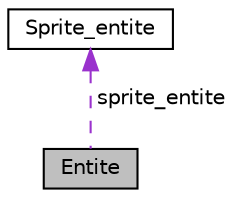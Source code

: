 digraph "Entite"
{
  edge [fontname="Helvetica",fontsize="10",labelfontname="Helvetica",labelfontsize="10"];
  node [fontname="Helvetica",fontsize="10",shape=record];
  Node1 [label="Entite",height=0.2,width=0.4,color="black", fillcolor="grey75", style="filled", fontcolor="black"];
  Node2 -> Node1 [dir="back",color="darkorchid3",fontsize="10",style="dashed",label=" sprite_entite" ,fontname="Helvetica"];
  Node2 [label="Sprite_entite",height=0.2,width=0.4,color="black", fillcolor="white", style="filled",URL="$structSprite__entite.html"];
}
